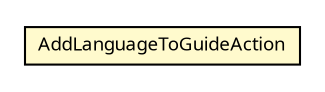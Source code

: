 #!/usr/local/bin/dot
#
# Class diagram 
# Generated by UMLGraph version R5_6 (http://www.umlgraph.org/)
#

digraph G {
	edge [fontname="Trebuchet MS",fontsize=10,labelfontname="Trebuchet MS",labelfontsize=10];
	node [fontname="Trebuchet MS",fontsize=10,shape=plaintext];
	nodesep=0.25;
	ranksep=0.5;
	// se.cambio.cds.gdl.editor.view.menubar.AddLanguageToGuideAction
	c70340 [label=<<table title="se.cambio.cds.gdl.editor.view.menubar.AddLanguageToGuideAction" border="0" cellborder="1" cellspacing="0" cellpadding="2" port="p" bgcolor="lemonChiffon" href="./AddLanguageToGuideAction.html">
		<tr><td><table border="0" cellspacing="0" cellpadding="1">
<tr><td align="center" balign="center"><font face="Trebuchet MS"> AddLanguageToGuideAction </font></td></tr>
		</table></td></tr>
		</table>>, URL="./AddLanguageToGuideAction.html", fontname="Trebuchet MS", fontcolor="black", fontsize=9.0];
}


